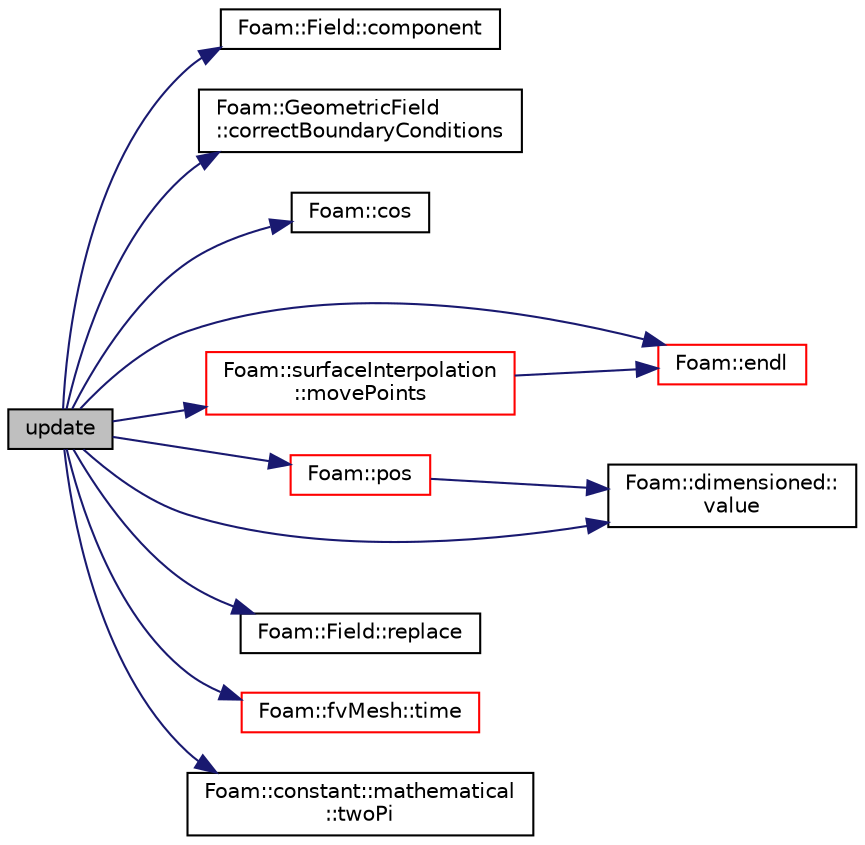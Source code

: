digraph "update"
{
  bgcolor="transparent";
  edge [fontname="Helvetica",fontsize="10",labelfontname="Helvetica",labelfontsize="10"];
  node [fontname="Helvetica",fontsize="10",shape=record];
  rankdir="LR";
  Node8 [label="update",height=0.2,width=0.4,color="black", fillcolor="grey75", style="filled", fontcolor="black"];
  Node8 -> Node9 [color="midnightblue",fontsize="10",style="solid",fontname="Helvetica"];
  Node9 [label="Foam::Field::component",height=0.2,width=0.4,color="black",URL="$a27573.html#aef03a3d86f5e52bd0f5fd130cb44a20e",tooltip="Return a component field of the field. "];
  Node8 -> Node10 [color="midnightblue",fontsize="10",style="solid",fontname="Helvetica"];
  Node10 [label="Foam::GeometricField\l::correctBoundaryConditions",height=0.2,width=0.4,color="black",URL="$a23249.html#acaf6878ef900e593c4b20812f1b567d6",tooltip="Correct boundary field. "];
  Node8 -> Node11 [color="midnightblue",fontsize="10",style="solid",fontname="Helvetica"];
  Node11 [label="Foam::cos",height=0.2,width=0.4,color="black",URL="$a21851.html#aebb41a148f7cf44b63e12f69e487e49f"];
  Node8 -> Node12 [color="midnightblue",fontsize="10",style="solid",fontname="Helvetica"];
  Node12 [label="Foam::endl",height=0.2,width=0.4,color="red",URL="$a21851.html#a2db8fe02a0d3909e9351bb4275b23ce4",tooltip="Add newline and flush stream. "];
  Node8 -> Node14 [color="midnightblue",fontsize="10",style="solid",fontname="Helvetica"];
  Node14 [label="Foam::surfaceInterpolation\l::movePoints",height=0.2,width=0.4,color="red",URL="$a24105.html#a049fe0a86e2c86b4c0bb5fe02583bea4",tooltip="Do what is neccessary if the mesh has moved. "];
  Node14 -> Node12 [color="midnightblue",fontsize="10",style="solid",fontname="Helvetica"];
  Node8 -> Node309 [color="midnightblue",fontsize="10",style="solid",fontname="Helvetica"];
  Node309 [label="Foam::pos",height=0.2,width=0.4,color="red",URL="$a21851.html#a09a190b59f3d01b258bca0fa964a6212"];
  Node309 -> Node49 [color="midnightblue",fontsize="10",style="solid",fontname="Helvetica"];
  Node49 [label="Foam::dimensioned::\lvalue",height=0.2,width=0.4,color="black",URL="$a27473.html#a7948200a26c85fc3a83ffa510a91d668",tooltip="Return const reference to value. "];
  Node8 -> Node310 [color="midnightblue",fontsize="10",style="solid",fontname="Helvetica"];
  Node310 [label="Foam::Field::replace",height=0.2,width=0.4,color="black",URL="$a27573.html#a815e9bf6122726b1d13b4baf30bbad04",tooltip="Replace a component field of the field. "];
  Node8 -> Node25 [color="midnightblue",fontsize="10",style="solid",fontname="Helvetica"];
  Node25 [label="Foam::fvMesh::time",height=0.2,width=0.4,color="red",URL="$a23593.html#a0d94096809fe3376b29a2a29ca11bb18",tooltip="Return the top-level database. "];
  Node8 -> Node311 [color="midnightblue",fontsize="10",style="solid",fontname="Helvetica"];
  Node311 [label="Foam::constant::mathematical\l::twoPi",height=0.2,width=0.4,color="black",URL="$a21892.html#a7574b446d33e802339e1708574670c00"];
  Node8 -> Node49 [color="midnightblue",fontsize="10",style="solid",fontname="Helvetica"];
}
